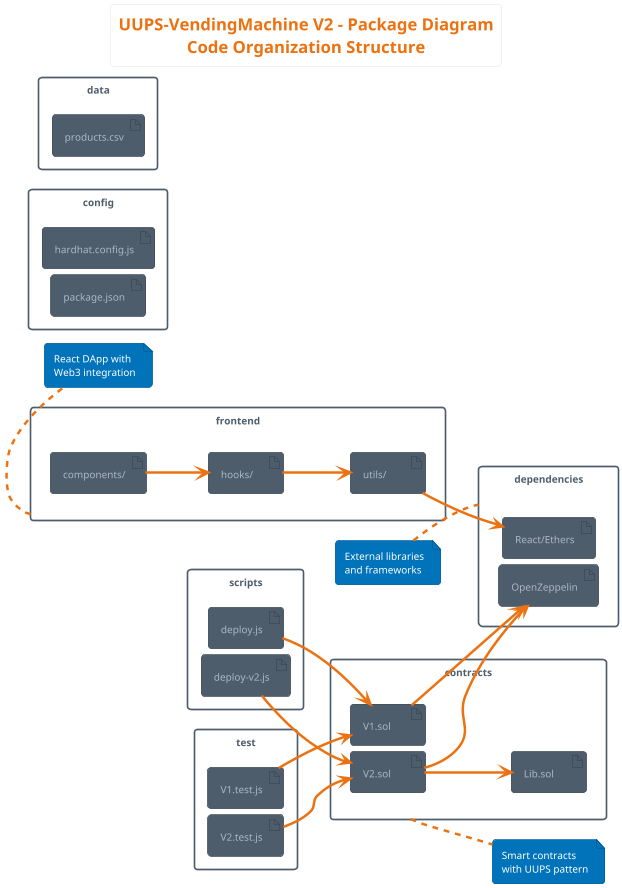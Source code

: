 @startuml UUPS-VendingMachine-V2_5-packages
!theme aws-orange
skinparam backgroundColor white
skinparam dpi 100
skinparam packageStyle rectangle
skinparam minClassWidth 60
skinparam maxMessageSize 80
skinparam wrapWidth 120
skinparam nodesep 8
skinparam ranksep 15
!define DIRECTION top to bottom direction
scale 0.8
title UUPS-VendingMachine V2 - Package Diagram\nCode Organization Structure

' Force compact layout with left-right arrangement
left to right direction

' Row 1 - Smart Contracts & Scripts
package "contracts" as contracts {
  artifact "V1.sol" as V1
  artifact "V2.sol" as V2
  artifact "Lib.sol" as Lib
}

package "scripts" as scripts {
  artifact "deploy.js" as Deploy
  artifact "deploy-v2.js" as DeployV2
}

package "test" as test {
  artifact "V1.test.js" as TestV1
  artifact "V2.test.js" as TestV2
}

' Row 2 - Frontend & Config
package "frontend" as frontend {
  artifact "components/" as Components
  artifact "hooks/" as Hooks  
  artifact "utils/" as Utils
}

package "config" as config {
  artifact "hardhat.config.js" as Hardhat
  artifact "package.json" as Package
}

package "data" as data {
  artifact "products.csv" as CSV
}

' External Dependencies (compact)
package "dependencies" as deps {
  artifact "OpenZeppelin" as OZ
  artifact "React/Ethers" as ReactEthers
}

' Essential connections only
V1 --> OZ
V2 --> OZ
V2 --> Lib
Deploy --> V1
DeployV2 --> V2
TestV1 --> V1
TestV2 --> V2
Components --> Hooks
Hooks --> Utils
Utils --> ReactEthers

' Compact notes positioned strategically
note right of contracts : Smart contracts\nwith UUPS pattern
note bottom of frontend : React DApp with\nWeb3 integration
note left of deps : External libraries\nand frameworks

@enduml